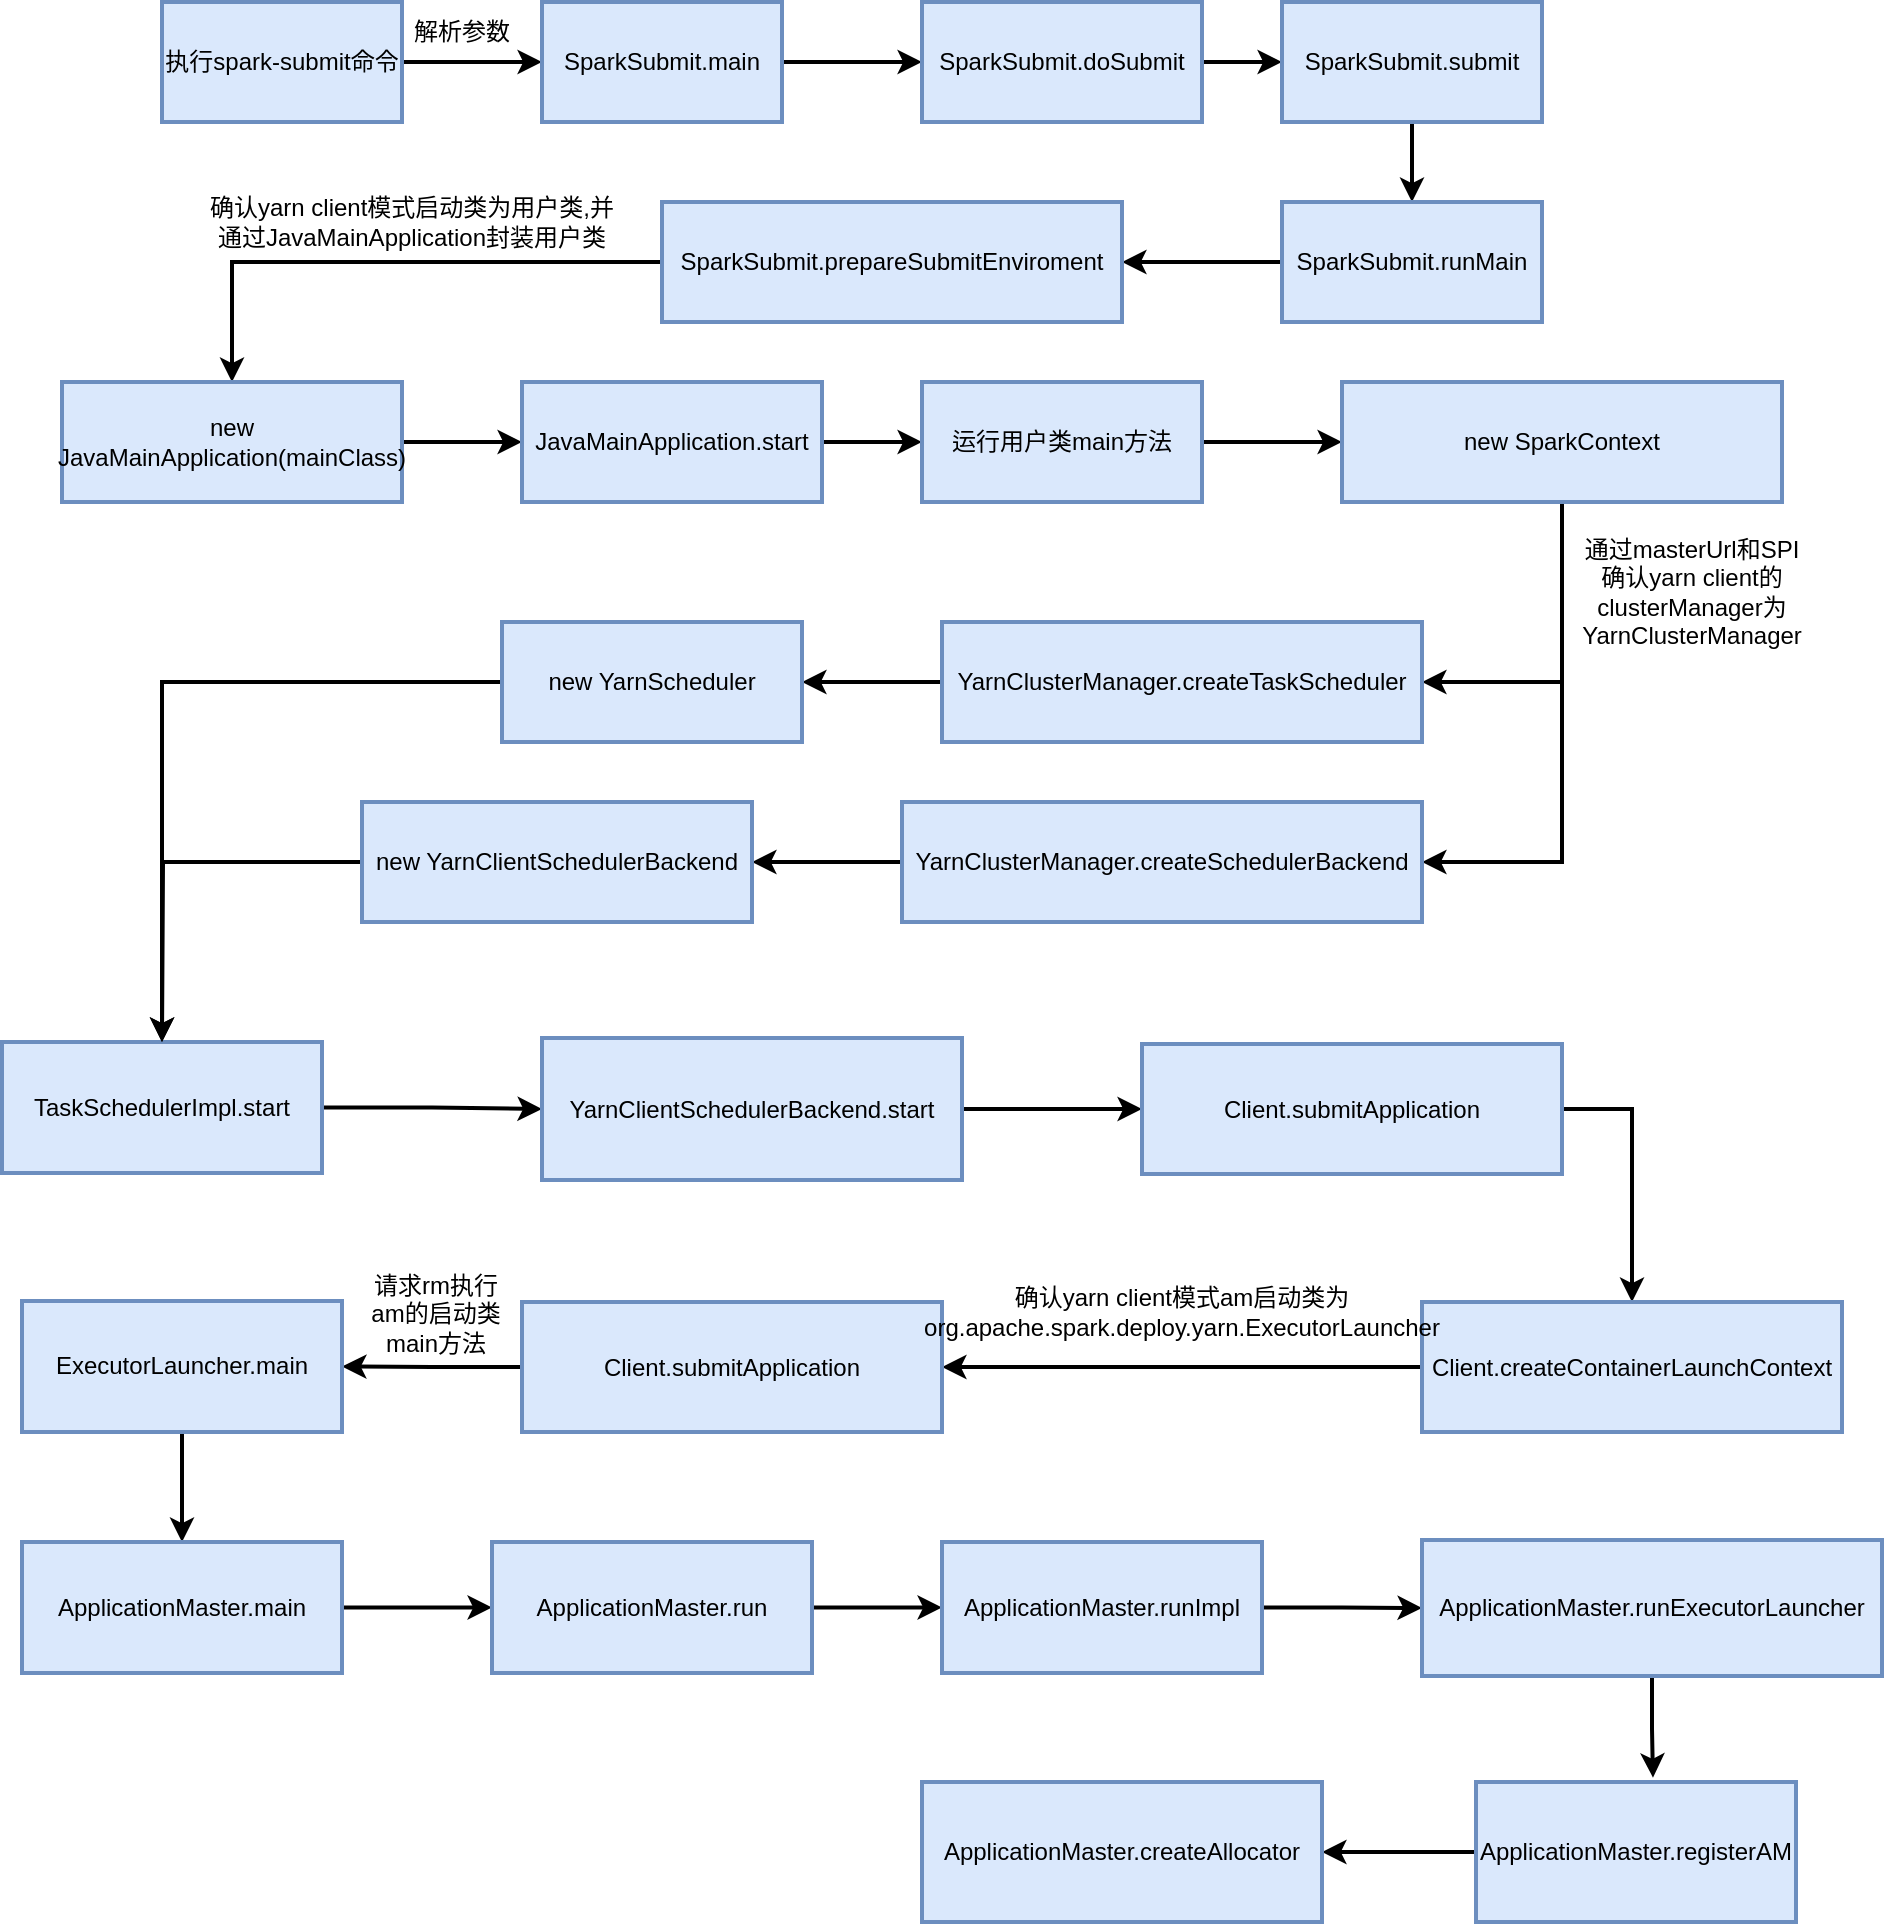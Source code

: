 <mxfile version="20.7.4" type="github">
  <diagram id="lPL1eORgBcBRwDBmHfiU" name="第 1 页">
    <mxGraphModel dx="1781" dy="616" grid="1" gridSize="10" guides="1" tooltips="1" connect="1" arrows="1" fold="1" page="1" pageScale="1" pageWidth="827" pageHeight="1169" math="0" shadow="0">
      <root>
        <mxCell id="0" />
        <mxCell id="1" parent="0" />
        <mxCell id="lA6OXveAuLeEhnlW01Dz-3" value="" style="edgeStyle=orthogonalEdgeStyle;rounded=0;orthogonalLoop=1;jettySize=auto;html=1;strokeWidth=2;" parent="1" source="lA6OXveAuLeEhnlW01Dz-1" target="lA6OXveAuLeEhnlW01Dz-2" edge="1">
          <mxGeometry relative="1" as="geometry" />
        </mxCell>
        <mxCell id="lA6OXveAuLeEhnlW01Dz-1" value="执行spark-submit命令" style="rounded=0;whiteSpace=wrap;html=1;fillColor=#dae8fc;strokeColor=#6c8ebf;strokeWidth=2;" parent="1" vertex="1">
          <mxGeometry x="70" y="120" width="120" height="60" as="geometry" />
        </mxCell>
        <mxCell id="lA6OXveAuLeEhnlW01Dz-6" style="edgeStyle=orthogonalEdgeStyle;rounded=0;orthogonalLoop=1;jettySize=auto;html=1;entryX=0;entryY=0.5;entryDx=0;entryDy=0;strokeWidth=2;" parent="1" source="lA6OXveAuLeEhnlW01Dz-2" target="lA6OXveAuLeEhnlW01Dz-5" edge="1">
          <mxGeometry relative="1" as="geometry" />
        </mxCell>
        <mxCell id="lA6OXveAuLeEhnlW01Dz-2" value="SparkSubmit.main" style="rounded=0;whiteSpace=wrap;html=1;fillColor=#dae8fc;strokeColor=#6c8ebf;strokeWidth=2;" parent="1" vertex="1">
          <mxGeometry x="260" y="120" width="120" height="60" as="geometry" />
        </mxCell>
        <mxCell id="lA6OXveAuLeEhnlW01Dz-4" value="解析参数" style="text;html=1;strokeColor=none;fillColor=none;align=center;verticalAlign=middle;whiteSpace=wrap;rounded=0;strokeWidth=2;" parent="1" vertex="1">
          <mxGeometry x="190" y="120" width="60" height="30" as="geometry" />
        </mxCell>
        <mxCell id="lA6OXveAuLeEhnlW01Dz-8" value="" style="edgeStyle=orthogonalEdgeStyle;rounded=0;orthogonalLoop=1;jettySize=auto;html=1;strokeWidth=2;" parent="1" source="lA6OXveAuLeEhnlW01Dz-5" target="lA6OXveAuLeEhnlW01Dz-7" edge="1">
          <mxGeometry relative="1" as="geometry" />
        </mxCell>
        <mxCell id="lA6OXveAuLeEhnlW01Dz-5" value="SparkSubmit.doSubmit" style="rounded=0;whiteSpace=wrap;html=1;fillColor=#dae8fc;strokeColor=#6c8ebf;strokeWidth=2;" parent="1" vertex="1">
          <mxGeometry x="450" y="120" width="140" height="60" as="geometry" />
        </mxCell>
        <mxCell id="lA6OXveAuLeEhnlW01Dz-10" style="edgeStyle=orthogonalEdgeStyle;rounded=0;orthogonalLoop=1;jettySize=auto;html=1;entryX=0.5;entryY=0;entryDx=0;entryDy=0;strokeWidth=2;" parent="1" source="lA6OXveAuLeEhnlW01Dz-7" target="lA6OXveAuLeEhnlW01Dz-9" edge="1">
          <mxGeometry relative="1" as="geometry" />
        </mxCell>
        <mxCell id="lA6OXveAuLeEhnlW01Dz-7" value="SparkSubmit.submit" style="rounded=0;whiteSpace=wrap;html=1;fillColor=#dae8fc;strokeColor=#6c8ebf;strokeWidth=2;" parent="1" vertex="1">
          <mxGeometry x="630" y="120" width="130" height="60" as="geometry" />
        </mxCell>
        <mxCell id="lA6OXveAuLeEhnlW01Dz-12" value="" style="edgeStyle=orthogonalEdgeStyle;rounded=0;orthogonalLoop=1;jettySize=auto;html=1;strokeWidth=2;" parent="1" source="lA6OXveAuLeEhnlW01Dz-9" target="lA6OXveAuLeEhnlW01Dz-11" edge="1">
          <mxGeometry relative="1" as="geometry" />
        </mxCell>
        <mxCell id="lA6OXveAuLeEhnlW01Dz-9" value="SparkSubmit.runMain" style="rounded=0;whiteSpace=wrap;html=1;fillColor=#dae8fc;strokeColor=#6c8ebf;strokeWidth=2;" parent="1" vertex="1">
          <mxGeometry x="630" y="220" width="130" height="60" as="geometry" />
        </mxCell>
        <mxCell id="lA6OXveAuLeEhnlW01Dz-15" style="edgeStyle=orthogonalEdgeStyle;rounded=0;orthogonalLoop=1;jettySize=auto;html=1;entryX=0.5;entryY=0;entryDx=0;entryDy=0;strokeWidth=2;" parent="1" source="lA6OXveAuLeEhnlW01Dz-11" target="lA6OXveAuLeEhnlW01Dz-14" edge="1">
          <mxGeometry relative="1" as="geometry" />
        </mxCell>
        <mxCell id="lA6OXveAuLeEhnlW01Dz-11" value="SparkSubmit.prepareSubmitEnviroment" style="rounded=0;whiteSpace=wrap;html=1;fillColor=#dae8fc;strokeColor=#6c8ebf;strokeWidth=2;" parent="1" vertex="1">
          <mxGeometry x="320" y="220" width="230" height="60" as="geometry" />
        </mxCell>
        <mxCell id="lA6OXveAuLeEhnlW01Dz-20" style="edgeStyle=orthogonalEdgeStyle;rounded=0;orthogonalLoop=1;jettySize=auto;html=1;entryX=0;entryY=0.5;entryDx=0;entryDy=0;strokeWidth=2;" parent="1" source="lA6OXveAuLeEhnlW01Dz-14" target="lA6OXveAuLeEhnlW01Dz-19" edge="1">
          <mxGeometry relative="1" as="geometry" />
        </mxCell>
        <mxCell id="lA6OXveAuLeEhnlW01Dz-14" value="new JavaMainApplication(mainClass)" style="rounded=0;whiteSpace=wrap;html=1;fillColor=#dae8fc;strokeColor=#6c8ebf;strokeWidth=2;" parent="1" vertex="1">
          <mxGeometry x="20" y="310" width="170" height="60" as="geometry" />
        </mxCell>
        <mxCell id="lA6OXveAuLeEhnlW01Dz-16" value="确认yarn client模式启动类为用户类,并通过JavaMainApplication封装用户类" style="text;html=1;strokeColor=none;fillColor=none;align=center;verticalAlign=middle;whiteSpace=wrap;rounded=0;strokeWidth=2;" parent="1" vertex="1">
          <mxGeometry x="90" y="220" width="210" height="20" as="geometry" />
        </mxCell>
        <mxCell id="lA6OXveAuLeEhnlW01Dz-22" value="" style="edgeStyle=orthogonalEdgeStyle;rounded=0;orthogonalLoop=1;jettySize=auto;html=1;strokeWidth=2;" parent="1" source="lA6OXveAuLeEhnlW01Dz-19" target="lA6OXveAuLeEhnlW01Dz-21" edge="1">
          <mxGeometry relative="1" as="geometry" />
        </mxCell>
        <mxCell id="lA6OXveAuLeEhnlW01Dz-19" value="JavaMainApplication.start" style="rounded=0;whiteSpace=wrap;html=1;fillColor=#dae8fc;strokeColor=#6c8ebf;strokeWidth=2;" parent="1" vertex="1">
          <mxGeometry x="250" y="310" width="150" height="60" as="geometry" />
        </mxCell>
        <mxCell id="lA6OXveAuLeEhnlW01Dz-24" value="" style="edgeStyle=orthogonalEdgeStyle;rounded=0;orthogonalLoop=1;jettySize=auto;html=1;strokeWidth=2;" parent="1" source="lA6OXveAuLeEhnlW01Dz-21" target="lA6OXveAuLeEhnlW01Dz-23" edge="1">
          <mxGeometry relative="1" as="geometry" />
        </mxCell>
        <mxCell id="lA6OXveAuLeEhnlW01Dz-21" value="运行用户类main方法" style="rounded=0;whiteSpace=wrap;html=1;fillColor=#dae8fc;strokeColor=#6c8ebf;strokeWidth=2;" parent="1" vertex="1">
          <mxGeometry x="450" y="310" width="140" height="60" as="geometry" />
        </mxCell>
        <mxCell id="lA6OXveAuLeEhnlW01Dz-26" style="edgeStyle=orthogonalEdgeStyle;rounded=0;orthogonalLoop=1;jettySize=auto;html=1;entryX=1;entryY=0.5;entryDx=0;entryDy=0;strokeWidth=2;" parent="1" source="lA6OXveAuLeEhnlW01Dz-23" target="lA6OXveAuLeEhnlW01Dz-25" edge="1">
          <mxGeometry relative="1" as="geometry" />
        </mxCell>
        <mxCell id="BDLDN5k-2o4Eaj2H391s-2" style="edgeStyle=orthogonalEdgeStyle;rounded=0;orthogonalLoop=1;jettySize=auto;html=1;entryX=1;entryY=0.5;entryDx=0;entryDy=0;strokeWidth=2;" edge="1" parent="1" source="lA6OXveAuLeEhnlW01Dz-23" target="BDLDN5k-2o4Eaj2H391s-1">
          <mxGeometry relative="1" as="geometry" />
        </mxCell>
        <mxCell id="lA6OXveAuLeEhnlW01Dz-23" value="new SparkContext" style="rounded=0;whiteSpace=wrap;html=1;fillColor=#dae8fc;strokeColor=#6c8ebf;strokeWidth=2;" parent="1" vertex="1">
          <mxGeometry x="660" y="310" width="220" height="60" as="geometry" />
        </mxCell>
        <mxCell id="lA6OXveAuLeEhnlW01Dz-30" style="edgeStyle=orthogonalEdgeStyle;rounded=0;orthogonalLoop=1;jettySize=auto;html=1;entryX=1;entryY=0.5;entryDx=0;entryDy=0;strokeWidth=2;" parent="1" source="lA6OXveAuLeEhnlW01Dz-25" edge="1">
          <mxGeometry relative="1" as="geometry">
            <mxPoint x="390" y="460" as="targetPoint" />
          </mxGeometry>
        </mxCell>
        <mxCell id="lA6OXveAuLeEhnlW01Dz-25" value="YarnClusterManager.createTaskScheduler" style="rounded=0;whiteSpace=wrap;html=1;fillColor=#dae8fc;strokeColor=#6c8ebf;strokeWidth=2;" parent="1" vertex="1">
          <mxGeometry x="460" y="430" width="240" height="60" as="geometry" />
        </mxCell>
        <mxCell id="lA6OXveAuLeEhnlW01Dz-27" value="通过masterUrl和SPI确认yarn client的clusterManager为YarnClusterManager" style="text;html=1;strokeColor=none;fillColor=none;align=center;verticalAlign=middle;whiteSpace=wrap;rounded=0;strokeWidth=2;" parent="1" vertex="1">
          <mxGeometry x="800" y="400" width="70" height="30" as="geometry" />
        </mxCell>
        <mxCell id="lA6OXveAuLeEhnlW01Dz-37" style="edgeStyle=orthogonalEdgeStyle;rounded=0;orthogonalLoop=1;jettySize=auto;html=1;entryX=0;entryY=0.5;entryDx=0;entryDy=0;strokeWidth=2;exitX=1;exitY=0.5;exitDx=0;exitDy=0;" parent="1" source="lA6OXveAuLeEhnlW01Dz-34" target="lA6OXveAuLeEhnlW01Dz-36" edge="1">
          <mxGeometry relative="1" as="geometry">
            <mxPoint x="140" y="743.05" as="sourcePoint" />
            <Array as="points" />
          </mxGeometry>
        </mxCell>
        <mxCell id="lA6OXveAuLeEhnlW01Dz-34" value="TaskSchedulerImpl.start" style="rounded=0;whiteSpace=wrap;html=1;fillColor=#dae8fc;strokeColor=#6c8ebf;strokeWidth=2;" parent="1" vertex="1">
          <mxGeometry x="-10" y="640" width="160" height="65.5" as="geometry" />
        </mxCell>
        <mxCell id="lA6OXveAuLeEhnlW01Dz-39" style="edgeStyle=orthogonalEdgeStyle;rounded=0;orthogonalLoop=1;jettySize=auto;html=1;exitX=1;exitY=0.5;exitDx=0;exitDy=0;entryX=0;entryY=0.5;entryDx=0;entryDy=0;strokeWidth=2;" parent="1" source="lA6OXveAuLeEhnlW01Dz-36" target="lA6OXveAuLeEhnlW01Dz-38" edge="1">
          <mxGeometry relative="1" as="geometry" />
        </mxCell>
        <mxCell id="lA6OXveAuLeEhnlW01Dz-36" value="YarnClientSchedulerBackend.start" style="rounded=0;whiteSpace=wrap;html=1;fillColor=#dae8fc;strokeColor=#6c8ebf;strokeWidth=2;" parent="1" vertex="1">
          <mxGeometry x="260" y="638" width="210" height="71" as="geometry" />
        </mxCell>
        <mxCell id="BDLDN5k-2o4Eaj2H391s-8" style="edgeStyle=orthogonalEdgeStyle;rounded=0;orthogonalLoop=1;jettySize=auto;html=1;entryX=0.5;entryY=0;entryDx=0;entryDy=0;strokeWidth=2;exitX=1;exitY=0.5;exitDx=0;exitDy=0;" edge="1" parent="1" source="lA6OXveAuLeEhnlW01Dz-38" target="lA6OXveAuLeEhnlW01Dz-40">
          <mxGeometry relative="1" as="geometry" />
        </mxCell>
        <mxCell id="lA6OXveAuLeEhnlW01Dz-38" value="Client.submitApplication" style="rounded=0;whiteSpace=wrap;html=1;fillColor=#dae8fc;strokeColor=#6c8ebf;strokeWidth=2;" parent="1" vertex="1">
          <mxGeometry x="560" y="641" width="210" height="65" as="geometry" />
        </mxCell>
        <mxCell id="BDLDN5k-2o4Eaj2H391s-10" value="" style="edgeStyle=orthogonalEdgeStyle;rounded=0;orthogonalLoop=1;jettySize=auto;html=1;strokeWidth=2;" edge="1" parent="1" source="lA6OXveAuLeEhnlW01Dz-40" target="BDLDN5k-2o4Eaj2H391s-9">
          <mxGeometry relative="1" as="geometry" />
        </mxCell>
        <mxCell id="lA6OXveAuLeEhnlW01Dz-40" value="Client.createContainerLaunchContext" style="rounded=0;whiteSpace=wrap;html=1;fillColor=#dae8fc;strokeColor=#6c8ebf;strokeWidth=2;" parent="1" vertex="1">
          <mxGeometry x="700" y="770" width="210" height="65" as="geometry" />
        </mxCell>
        <mxCell id="BDLDN5k-2o4Eaj2H391s-5" style="edgeStyle=orthogonalEdgeStyle;rounded=0;orthogonalLoop=1;jettySize=auto;html=1;entryX=1;entryY=0.5;entryDx=0;entryDy=0;strokeWidth=2;" edge="1" parent="1" source="BDLDN5k-2o4Eaj2H391s-1" target="BDLDN5k-2o4Eaj2H391s-4">
          <mxGeometry relative="1" as="geometry" />
        </mxCell>
        <mxCell id="BDLDN5k-2o4Eaj2H391s-1" value="YarnClusterManager.createSchedulerBackend" style="rounded=0;whiteSpace=wrap;html=1;fillColor=#dae8fc;strokeColor=#6c8ebf;strokeWidth=2;" vertex="1" parent="1">
          <mxGeometry x="440" y="520" width="260" height="60" as="geometry" />
        </mxCell>
        <mxCell id="BDLDN5k-2o4Eaj2H391s-6" style="edgeStyle=orthogonalEdgeStyle;rounded=0;orthogonalLoop=1;jettySize=auto;html=1;entryX=0.5;entryY=0;entryDx=0;entryDy=0;strokeWidth=2;" edge="1" parent="1" source="BDLDN5k-2o4Eaj2H391s-3" target="lA6OXveAuLeEhnlW01Dz-34">
          <mxGeometry relative="1" as="geometry" />
        </mxCell>
        <mxCell id="BDLDN5k-2o4Eaj2H391s-3" value="new YarnScheduler" style="rounded=0;whiteSpace=wrap;html=1;fillColor=#dae8fc;strokeColor=#6c8ebf;strokeWidth=2;" vertex="1" parent="1">
          <mxGeometry x="240" y="430" width="150" height="60" as="geometry" />
        </mxCell>
        <mxCell id="BDLDN5k-2o4Eaj2H391s-7" style="edgeStyle=orthogonalEdgeStyle;rounded=0;orthogonalLoop=1;jettySize=auto;html=1;strokeWidth=2;" edge="1" parent="1" source="BDLDN5k-2o4Eaj2H391s-4">
          <mxGeometry relative="1" as="geometry">
            <mxPoint x="70" y="640" as="targetPoint" />
          </mxGeometry>
        </mxCell>
        <mxCell id="BDLDN5k-2o4Eaj2H391s-4" value="new YarnClientSchedulerBackend" style="rounded=0;whiteSpace=wrap;html=1;fillColor=#dae8fc;strokeColor=#6c8ebf;strokeWidth=2;" vertex="1" parent="1">
          <mxGeometry x="170" y="520" width="195" height="60" as="geometry" />
        </mxCell>
        <mxCell id="BDLDN5k-2o4Eaj2H391s-14" value="" style="edgeStyle=orthogonalEdgeStyle;rounded=0;orthogonalLoop=1;jettySize=auto;html=1;strokeWidth=2;" edge="1" parent="1" source="BDLDN5k-2o4Eaj2H391s-9" target="BDLDN5k-2o4Eaj2H391s-13">
          <mxGeometry relative="1" as="geometry" />
        </mxCell>
        <mxCell id="BDLDN5k-2o4Eaj2H391s-9" value="Client.submitApplication" style="rounded=0;whiteSpace=wrap;html=1;fillColor=#dae8fc;strokeColor=#6c8ebf;strokeWidth=2;" vertex="1" parent="1">
          <mxGeometry x="250" y="770" width="210" height="65" as="geometry" />
        </mxCell>
        <mxCell id="BDLDN5k-2o4Eaj2H391s-11" value="确认yarn client模式am启动类为org.apache.spark.deploy.yarn.ExecutorLauncher" style="text;html=1;strokeColor=none;fillColor=none;align=center;verticalAlign=middle;whiteSpace=wrap;rounded=0;" vertex="1" parent="1">
          <mxGeometry x="550" y="760" width="60" height="30" as="geometry" />
        </mxCell>
        <mxCell id="BDLDN5k-2o4Eaj2H391s-17" value="" style="edgeStyle=orthogonalEdgeStyle;rounded=0;orthogonalLoop=1;jettySize=auto;html=1;strokeWidth=2;" edge="1" parent="1" source="BDLDN5k-2o4Eaj2H391s-13" target="BDLDN5k-2o4Eaj2H391s-16">
          <mxGeometry relative="1" as="geometry" />
        </mxCell>
        <mxCell id="BDLDN5k-2o4Eaj2H391s-13" value="ExecutorLauncher.main" style="rounded=0;whiteSpace=wrap;html=1;fillColor=#dae8fc;strokeColor=#6c8ebf;strokeWidth=2;" vertex="1" parent="1">
          <mxGeometry y="769.5" width="160" height="65.5" as="geometry" />
        </mxCell>
        <mxCell id="BDLDN5k-2o4Eaj2H391s-15" value="请求rm执行am的启动类main方法" style="text;html=1;strokeColor=none;fillColor=none;align=center;verticalAlign=middle;whiteSpace=wrap;rounded=0;" vertex="1" parent="1">
          <mxGeometry x="169" y="759" width="76" height="33" as="geometry" />
        </mxCell>
        <mxCell id="BDLDN5k-2o4Eaj2H391s-19" value="" style="edgeStyle=orthogonalEdgeStyle;rounded=0;orthogonalLoop=1;jettySize=auto;html=1;strokeWidth=2;" edge="1" parent="1" source="BDLDN5k-2o4Eaj2H391s-16" target="BDLDN5k-2o4Eaj2H391s-18">
          <mxGeometry relative="1" as="geometry" />
        </mxCell>
        <mxCell id="BDLDN5k-2o4Eaj2H391s-16" value="ApplicationMaster.main" style="rounded=0;whiteSpace=wrap;html=1;fillColor=#dae8fc;strokeColor=#6c8ebf;strokeWidth=2;" vertex="1" parent="1">
          <mxGeometry y="890" width="160" height="65.5" as="geometry" />
        </mxCell>
        <mxCell id="BDLDN5k-2o4Eaj2H391s-21" value="" style="edgeStyle=orthogonalEdgeStyle;rounded=0;orthogonalLoop=1;jettySize=auto;html=1;strokeWidth=2;" edge="1" parent="1" source="BDLDN5k-2o4Eaj2H391s-18" target="BDLDN5k-2o4Eaj2H391s-20">
          <mxGeometry relative="1" as="geometry" />
        </mxCell>
        <mxCell id="BDLDN5k-2o4Eaj2H391s-18" value="ApplicationMaster.run" style="rounded=0;whiteSpace=wrap;html=1;fillColor=#dae8fc;strokeColor=#6c8ebf;strokeWidth=2;" vertex="1" parent="1">
          <mxGeometry x="235" y="890" width="160" height="65.5" as="geometry" />
        </mxCell>
        <mxCell id="BDLDN5k-2o4Eaj2H391s-23" value="" style="edgeStyle=orthogonalEdgeStyle;rounded=0;orthogonalLoop=1;jettySize=auto;html=1;strokeWidth=2;" edge="1" parent="1" source="BDLDN5k-2o4Eaj2H391s-20" target="BDLDN5k-2o4Eaj2H391s-22">
          <mxGeometry relative="1" as="geometry" />
        </mxCell>
        <mxCell id="BDLDN5k-2o4Eaj2H391s-20" value="ApplicationMaster.runImpl" style="rounded=0;whiteSpace=wrap;html=1;fillColor=#dae8fc;strokeColor=#6c8ebf;strokeWidth=2;" vertex="1" parent="1">
          <mxGeometry x="460" y="890" width="160" height="65.5" as="geometry" />
        </mxCell>
        <mxCell id="BDLDN5k-2o4Eaj2H391s-25" style="edgeStyle=orthogonalEdgeStyle;rounded=0;orthogonalLoop=1;jettySize=auto;html=1;exitX=0.5;exitY=1;exitDx=0;exitDy=0;entryX=0.553;entryY=-0.031;entryDx=0;entryDy=0;entryPerimeter=0;strokeWidth=2;" edge="1" parent="1" source="BDLDN5k-2o4Eaj2H391s-22" target="BDLDN5k-2o4Eaj2H391s-24">
          <mxGeometry relative="1" as="geometry" />
        </mxCell>
        <mxCell id="BDLDN5k-2o4Eaj2H391s-22" value="ApplicationMaster.runExecutorLauncher" style="rounded=0;whiteSpace=wrap;html=1;fillColor=#dae8fc;strokeColor=#6c8ebf;strokeWidth=2;" vertex="1" parent="1">
          <mxGeometry x="700" y="889" width="230" height="68" as="geometry" />
        </mxCell>
        <mxCell id="BDLDN5k-2o4Eaj2H391s-27" style="edgeStyle=orthogonalEdgeStyle;rounded=0;orthogonalLoop=1;jettySize=auto;html=1;entryX=1;entryY=0.5;entryDx=0;entryDy=0;strokeWidth=2;" edge="1" parent="1" source="BDLDN5k-2o4Eaj2H391s-24" target="BDLDN5k-2o4Eaj2H391s-26">
          <mxGeometry relative="1" as="geometry" />
        </mxCell>
        <mxCell id="BDLDN5k-2o4Eaj2H391s-24" value="ApplicationMaster.registerAM" style="rounded=0;whiteSpace=wrap;html=1;fillColor=#dae8fc;strokeColor=#6c8ebf;strokeWidth=2;" vertex="1" parent="1">
          <mxGeometry x="727" y="1010" width="160" height="70" as="geometry" />
        </mxCell>
        <mxCell id="BDLDN5k-2o4Eaj2H391s-26" value="ApplicationMaster.createAllocator" style="rounded=0;whiteSpace=wrap;html=1;fillColor=#dae8fc;strokeColor=#6c8ebf;strokeWidth=2;" vertex="1" parent="1">
          <mxGeometry x="450" y="1010" width="200" height="70" as="geometry" />
        </mxCell>
      </root>
    </mxGraphModel>
  </diagram>
</mxfile>
